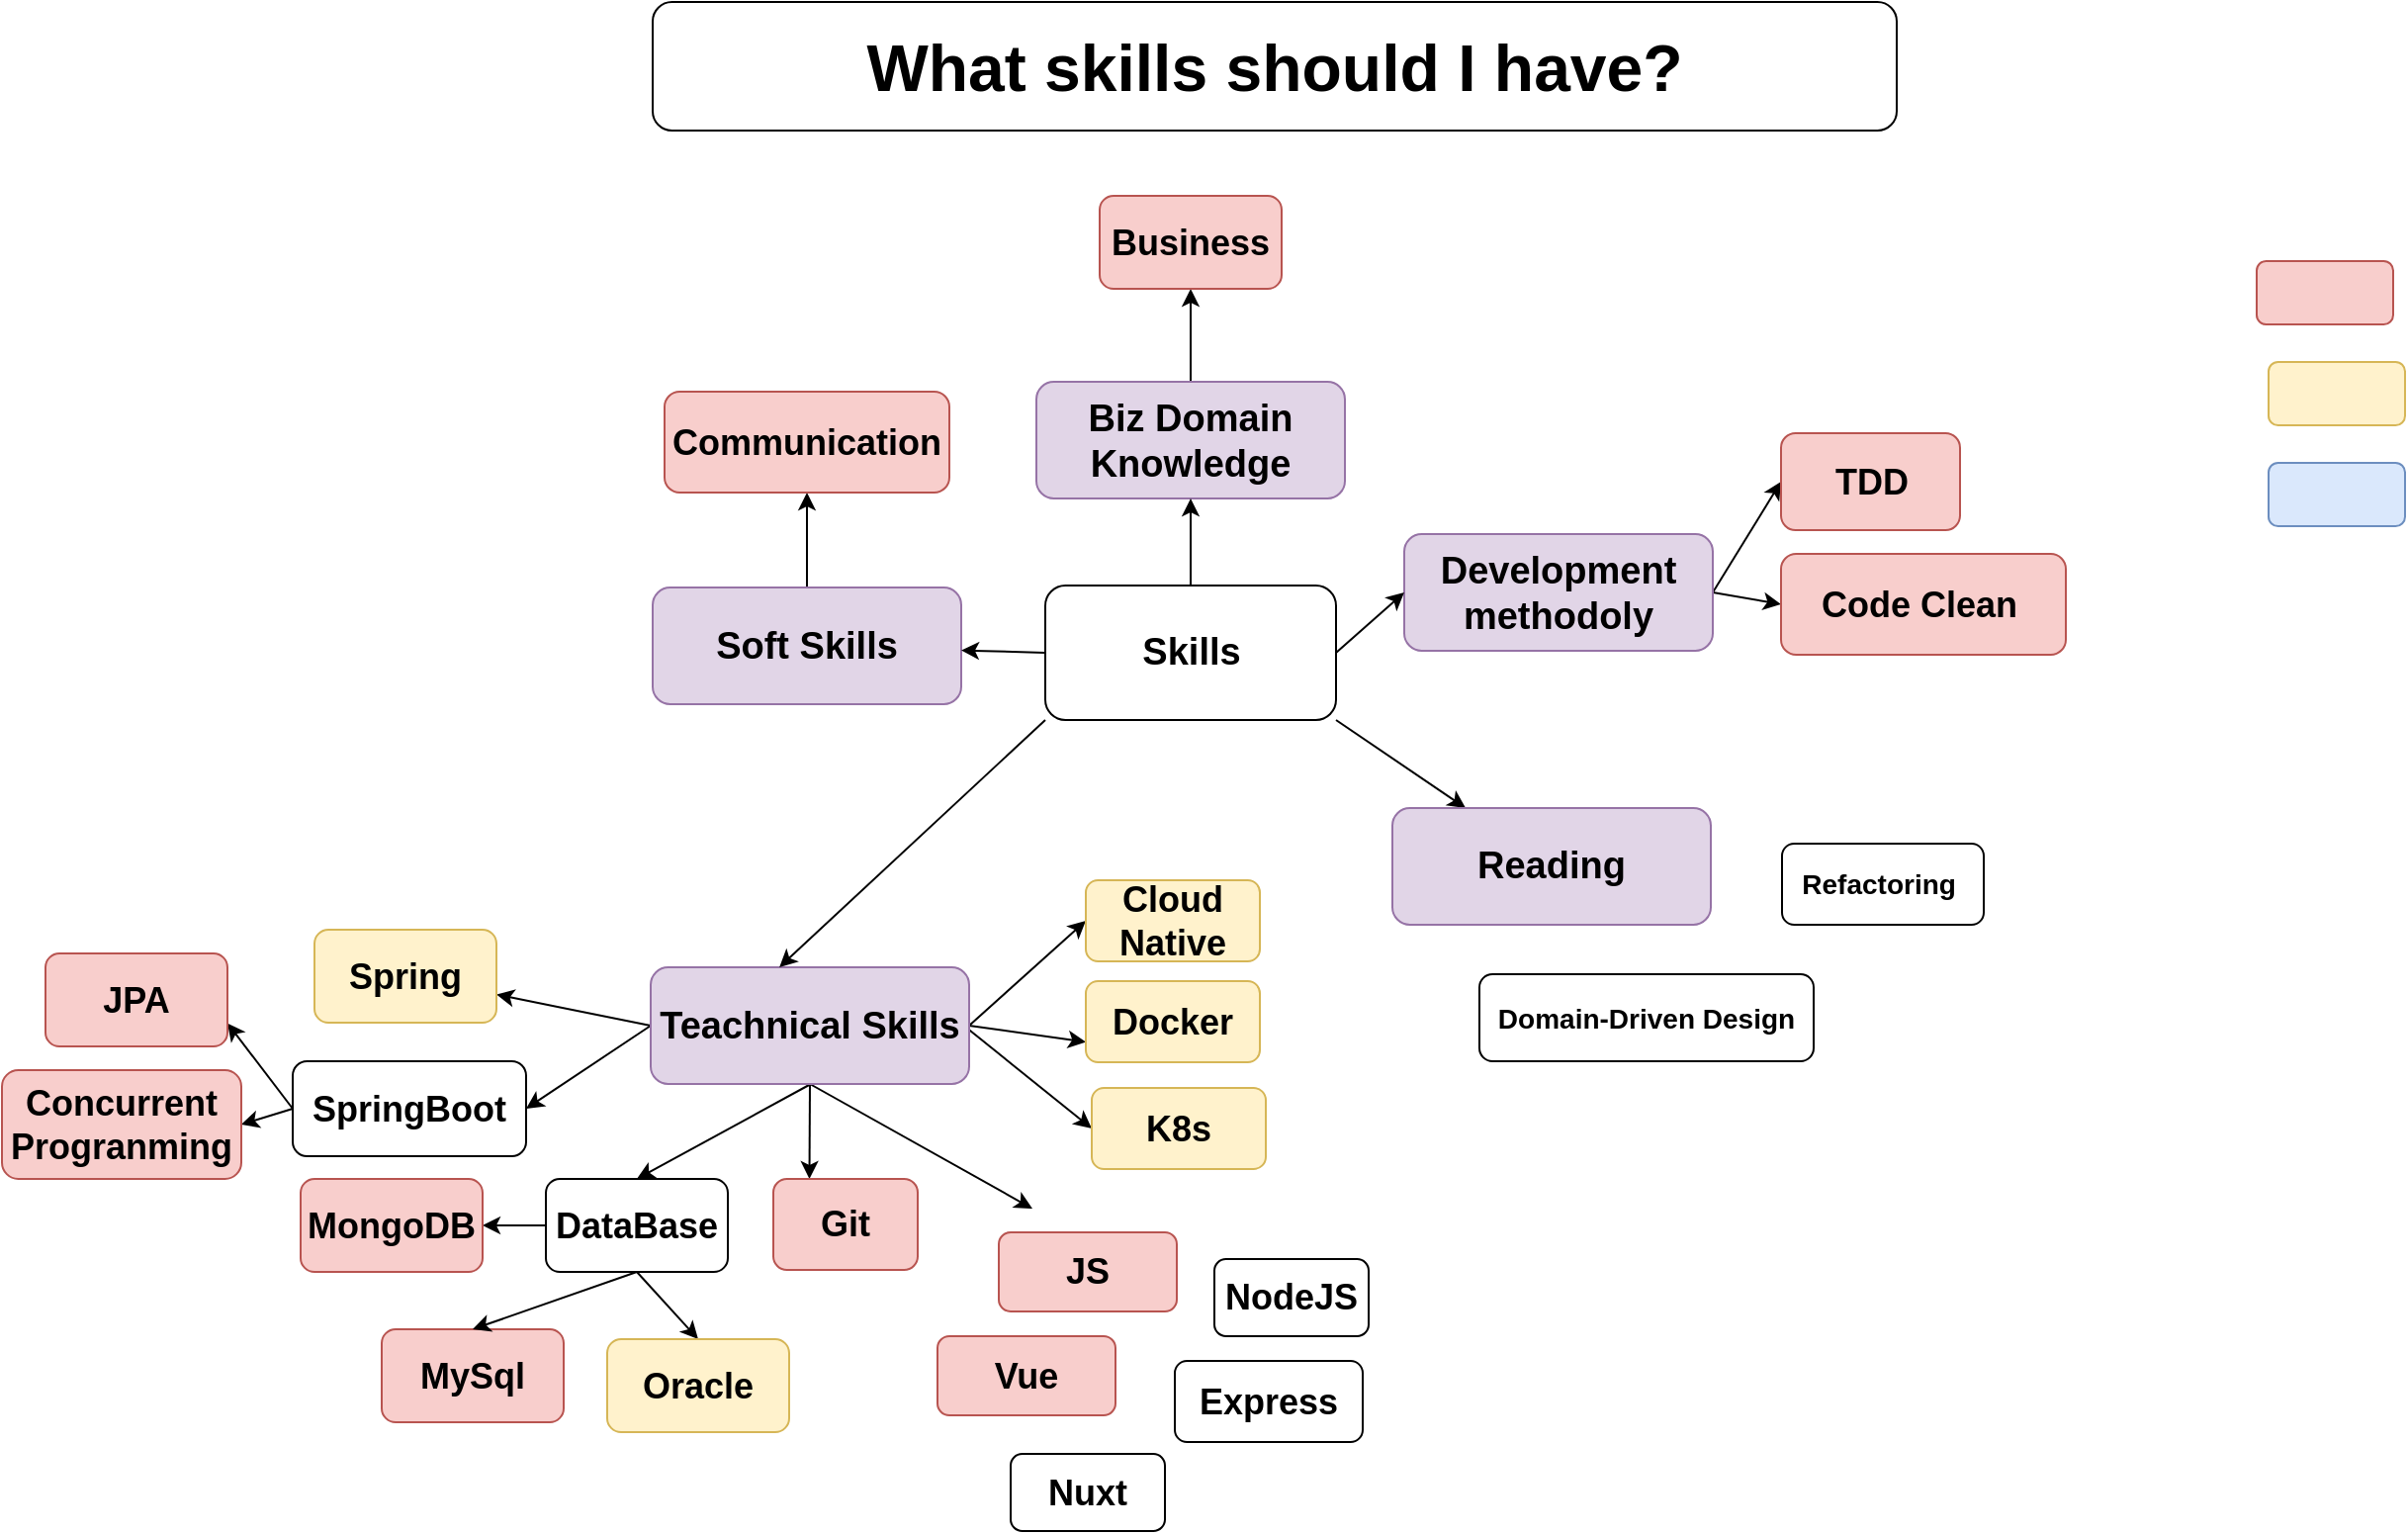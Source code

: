 <mxfile version="13.6.9" type="github">
  <diagram name="Page-1" id="42789a77-a242-8287-6e28-9cd8cfd52e62">
    <mxGraphModel dx="2415" dy="794" grid="0" gridSize="10" guides="1" tooltips="1" connect="1" arrows="1" fold="1" page="1" pageScale="1" pageWidth="1100" pageHeight="850" background="#ffffff" math="0" shadow="0">
      <root>
        <mxCell id="0" />
        <mxCell id="1" parent="0" />
        <mxCell id="KojL5QUjvXXTMYMfU4Bd-1" value="&lt;font size=&quot;1&quot;&gt;&lt;b style=&quot;font-size: 33px&quot;&gt;What skills should I have?&lt;/b&gt;&lt;/font&gt;" style="rounded=1;whiteSpace=wrap;html=1;" parent="1" vertex="1">
          <mxGeometry x="164" y="25" width="629" height="65" as="geometry" />
        </mxCell>
        <mxCell id="KojL5QUjvXXTMYMfU4Bd-28" style="edgeStyle=orthogonalEdgeStyle;rounded=0;orthogonalLoop=1;jettySize=auto;html=1;exitX=0.5;exitY=0;exitDx=0;exitDy=0;" parent="1" source="KojL5QUjvXXTMYMfU4Bd-2" target="KojL5QUjvXXTMYMfU4Bd-3" edge="1">
          <mxGeometry relative="1" as="geometry" />
        </mxCell>
        <mxCell id="KojL5QUjvXXTMYMfU4Bd-2" value="&lt;b&gt;&lt;font style=&quot;font-size: 19px&quot;&gt;Biz Domain Knowledge&lt;/font&gt;&lt;/b&gt;" style="rounded=1;whiteSpace=wrap;html=1;fillColor=#e1d5e7;strokeColor=#9673a6;" parent="1" vertex="1">
          <mxGeometry x="358" y="217" width="156" height="59" as="geometry" />
        </mxCell>
        <mxCell id="KojL5QUjvXXTMYMfU4Bd-3" value="&lt;b&gt;&lt;font style=&quot;font-size: 18px&quot;&gt;Business&lt;/font&gt;&lt;/b&gt;" style="rounded=1;whiteSpace=wrap;html=1;fillColor=#f8cecc;strokeColor=#b85450;" parent="1" vertex="1">
          <mxGeometry x="390" y="123" width="92" height="47" as="geometry" />
        </mxCell>
        <mxCell id="KojL5QUjvXXTMYMfU4Bd-30" style="rounded=0;orthogonalLoop=1;jettySize=auto;html=1;exitX=0;exitY=0.5;exitDx=0;exitDy=0;" parent="1" source="KojL5QUjvXXTMYMfU4Bd-4" target="KojL5QUjvXXTMYMfU4Bd-10" edge="1">
          <mxGeometry relative="1" as="geometry" />
        </mxCell>
        <mxCell id="KojL5QUjvXXTMYMfU4Bd-31" style="edgeStyle=none;rounded=0;orthogonalLoop=1;jettySize=auto;html=1;exitX=0;exitY=0.5;exitDx=0;exitDy=0;entryX=1;entryY=0.5;entryDx=0;entryDy=0;" parent="1" source="KojL5QUjvXXTMYMfU4Bd-4" target="KojL5QUjvXXTMYMfU4Bd-11" edge="1">
          <mxGeometry relative="1" as="geometry" />
        </mxCell>
        <mxCell id="KojL5QUjvXXTMYMfU4Bd-33" style="edgeStyle=none;rounded=0;orthogonalLoop=1;jettySize=auto;html=1;entryX=0.5;entryY=0;entryDx=0;entryDy=0;" parent="1" target="KojL5QUjvXXTMYMfU4Bd-15" edge="1">
          <mxGeometry relative="1" as="geometry">
            <mxPoint x="244" y="572" as="sourcePoint" />
          </mxGeometry>
        </mxCell>
        <mxCell id="KojL5QUjvXXTMYMfU4Bd-34" style="edgeStyle=none;rounded=0;orthogonalLoop=1;jettySize=auto;html=1;exitX=0.5;exitY=1;exitDx=0;exitDy=0;entryX=0.25;entryY=0;entryDx=0;entryDy=0;" parent="1" source="KojL5QUjvXXTMYMfU4Bd-4" target="KojL5QUjvXXTMYMfU4Bd-20" edge="1">
          <mxGeometry relative="1" as="geometry" />
        </mxCell>
        <mxCell id="KojL5QUjvXXTMYMfU4Bd-35" style="edgeStyle=none;rounded=0;orthogonalLoop=1;jettySize=auto;html=1;exitX=0.5;exitY=1;exitDx=0;exitDy=0;" parent="1" source="KojL5QUjvXXTMYMfU4Bd-4" edge="1">
          <mxGeometry relative="1" as="geometry">
            <mxPoint x="356" y="635" as="targetPoint" />
          </mxGeometry>
        </mxCell>
        <mxCell id="KojL5QUjvXXTMYMfU4Bd-36" style="edgeStyle=none;rounded=0;orthogonalLoop=1;jettySize=auto;html=1;entryX=0;entryY=0.5;entryDx=0;entryDy=0;" parent="1" target="KojL5QUjvXXTMYMfU4Bd-21" edge="1">
          <mxGeometry relative="1" as="geometry">
            <mxPoint x="322" y="543" as="sourcePoint" />
          </mxGeometry>
        </mxCell>
        <mxCell id="KojL5QUjvXXTMYMfU4Bd-37" style="edgeStyle=none;rounded=0;orthogonalLoop=1;jettySize=auto;html=1;exitX=1;exitY=0.5;exitDx=0;exitDy=0;entryX=0;entryY=0.75;entryDx=0;entryDy=0;" parent="1" source="KojL5QUjvXXTMYMfU4Bd-4" target="KojL5QUjvXXTMYMfU4Bd-24" edge="1">
          <mxGeometry relative="1" as="geometry" />
        </mxCell>
        <mxCell id="KojL5QUjvXXTMYMfU4Bd-38" style="edgeStyle=none;rounded=0;orthogonalLoop=1;jettySize=auto;html=1;exitX=1;exitY=0.5;exitDx=0;exitDy=0;entryX=0;entryY=0.5;entryDx=0;entryDy=0;" parent="1" source="KojL5QUjvXXTMYMfU4Bd-4" target="KojL5QUjvXXTMYMfU4Bd-22" edge="1">
          <mxGeometry relative="1" as="geometry" />
        </mxCell>
        <mxCell id="KojL5QUjvXXTMYMfU4Bd-4" value="&lt;b&gt;&lt;font style=&quot;font-size: 19px&quot;&gt;Teachnical Skills&lt;/font&gt;&lt;/b&gt;" style="rounded=1;whiteSpace=wrap;html=1;fillColor=#e1d5e7;strokeColor=#9673a6;" parent="1" vertex="1">
          <mxGeometry x="163" y="513" width="161" height="59" as="geometry" />
        </mxCell>
        <mxCell id="KojL5QUjvXXTMYMfU4Bd-29" style="edgeStyle=orthogonalEdgeStyle;rounded=0;orthogonalLoop=1;jettySize=auto;html=1;exitX=0.5;exitY=0;exitDx=0;exitDy=0;entryX=0.5;entryY=1;entryDx=0;entryDy=0;" parent="1" source="KojL5QUjvXXTMYMfU4Bd-5" target="KojL5QUjvXXTMYMfU4Bd-7" edge="1">
          <mxGeometry relative="1" as="geometry" />
        </mxCell>
        <mxCell id="KojL5QUjvXXTMYMfU4Bd-5" value="&lt;b&gt;&lt;font style=&quot;font-size: 19px&quot;&gt;Soft Skills&lt;/font&gt;&lt;/b&gt;" style="rounded=1;whiteSpace=wrap;html=1;fillColor=#e1d5e7;strokeColor=#9673a6;" parent="1" vertex="1">
          <mxGeometry x="164" y="321" width="156" height="59" as="geometry" />
        </mxCell>
        <mxCell id="KojL5QUjvXXTMYMfU4Bd-43" style="edgeStyle=none;rounded=0;orthogonalLoop=1;jettySize=auto;html=1;exitX=1;exitY=0.5;exitDx=0;exitDy=0;entryX=0;entryY=0.5;entryDx=0;entryDy=0;" parent="1" source="KojL5QUjvXXTMYMfU4Bd-6" target="KojL5QUjvXXTMYMfU4Bd-9" edge="1">
          <mxGeometry relative="1" as="geometry" />
        </mxCell>
        <mxCell id="KojL5QUjvXXTMYMfU4Bd-44" style="edgeStyle=none;rounded=0;orthogonalLoop=1;jettySize=auto;html=1;exitX=1;exitY=0.5;exitDx=0;exitDy=0;entryX=0;entryY=0.5;entryDx=0;entryDy=0;" parent="1" source="KojL5QUjvXXTMYMfU4Bd-6" target="KojL5QUjvXXTMYMfU4Bd-8" edge="1">
          <mxGeometry relative="1" as="geometry" />
        </mxCell>
        <mxCell id="KojL5QUjvXXTMYMfU4Bd-6" value="&lt;b&gt;&lt;font style=&quot;font-size: 19px&quot;&gt;Development methodoly&lt;/font&gt;&lt;/b&gt;" style="rounded=1;whiteSpace=wrap;html=1;fillColor=#e1d5e7;strokeColor=#9673a6;" parent="1" vertex="1">
          <mxGeometry x="544" y="294" width="156" height="59" as="geometry" />
        </mxCell>
        <mxCell id="KojL5QUjvXXTMYMfU4Bd-7" value="&lt;b&gt;&lt;font style=&quot;font-size: 18px&quot;&gt;Communication&lt;/font&gt;&lt;/b&gt;" style="rounded=1;whiteSpace=wrap;html=1;fillColor=#f8cecc;strokeColor=#b85450;" parent="1" vertex="1">
          <mxGeometry x="170" y="222" width="144" height="51" as="geometry" />
        </mxCell>
        <mxCell id="KojL5QUjvXXTMYMfU4Bd-8" value="&lt;b&gt;&lt;font style=&quot;font-size: 18px&quot;&gt;Code Clean&amp;nbsp;&lt;/font&gt;&lt;/b&gt;" style="rounded=1;whiteSpace=wrap;html=1;fillColor=#f8cecc;strokeColor=#b85450;" parent="1" vertex="1">
          <mxGeometry x="734.5" y="304" width="144" height="51" as="geometry" />
        </mxCell>
        <mxCell id="KojL5QUjvXXTMYMfU4Bd-9" value="&lt;b&gt;&lt;font style=&quot;font-size: 18px&quot;&gt;TDD&lt;/font&gt;&lt;/b&gt;" style="rounded=1;whiteSpace=wrap;html=1;fillColor=#f8cecc;strokeColor=#b85450;" parent="1" vertex="1">
          <mxGeometry x="734.5" y="243" width="90.5" height="49" as="geometry" />
        </mxCell>
        <mxCell id="KojL5QUjvXXTMYMfU4Bd-10" value="&lt;b&gt;&lt;font style=&quot;font-size: 18px&quot;&gt;Spring&lt;/font&gt;&lt;/b&gt;" style="rounded=1;whiteSpace=wrap;html=1;fillColor=#fff2cc;strokeColor=#d6b656;" parent="1" vertex="1">
          <mxGeometry x="-7" y="494" width="92" height="47" as="geometry" />
        </mxCell>
        <mxCell id="KojL5QUjvXXTMYMfU4Bd-42" style="edgeStyle=none;rounded=0;orthogonalLoop=1;jettySize=auto;html=1;exitX=0;exitY=0.5;exitDx=0;exitDy=0;entryX=1;entryY=0.75;entryDx=0;entryDy=0;" parent="1" source="KojL5QUjvXXTMYMfU4Bd-11" target="KojL5QUjvXXTMYMfU4Bd-19" edge="1">
          <mxGeometry relative="1" as="geometry" />
        </mxCell>
        <mxCell id="KojL5QUjvXXTMYMfU4Bd-53" style="edgeStyle=none;rounded=0;orthogonalLoop=1;jettySize=auto;html=1;exitX=0;exitY=0.5;exitDx=0;exitDy=0;entryX=1;entryY=0.5;entryDx=0;entryDy=0;" parent="1" source="KojL5QUjvXXTMYMfU4Bd-11" target="KojL5QUjvXXTMYMfU4Bd-52" edge="1">
          <mxGeometry relative="1" as="geometry" />
        </mxCell>
        <mxCell id="KojL5QUjvXXTMYMfU4Bd-11" value="&lt;b&gt;&lt;font style=&quot;font-size: 18px&quot;&gt;SpringBoot&lt;/font&gt;&lt;/b&gt;" style="rounded=1;whiteSpace=wrap;html=1;" parent="1" vertex="1">
          <mxGeometry x="-18" y="560.5" width="118" height="48" as="geometry" />
        </mxCell>
        <mxCell id="KojL5QUjvXXTMYMfU4Bd-13" value="&lt;b&gt;&lt;font style=&quot;font-size: 18px&quot;&gt;Vue&lt;/font&gt;&lt;/b&gt;" style="rounded=1;whiteSpace=wrap;html=1;fillColor=#f8cecc;strokeColor=#b85450;" parent="1" vertex="1">
          <mxGeometry x="308" y="699.5" width="90" height="40" as="geometry" />
        </mxCell>
        <mxCell id="KojL5QUjvXXTMYMfU4Bd-14" value="&lt;b&gt;&lt;font style=&quot;font-size: 18px&quot;&gt;MySql&lt;/font&gt;&lt;/b&gt;" style="rounded=1;whiteSpace=wrap;html=1;fillColor=#f8cecc;strokeColor=#b85450;" parent="1" vertex="1">
          <mxGeometry x="27" y="696" width="92" height="47" as="geometry" />
        </mxCell>
        <mxCell id="KojL5QUjvXXTMYMfU4Bd-39" style="edgeStyle=none;rounded=0;orthogonalLoop=1;jettySize=auto;html=1;exitX=0;exitY=0.5;exitDx=0;exitDy=0;" parent="1" source="KojL5QUjvXXTMYMfU4Bd-15" target="KojL5QUjvXXTMYMfU4Bd-16" edge="1">
          <mxGeometry relative="1" as="geometry" />
        </mxCell>
        <mxCell id="KojL5QUjvXXTMYMfU4Bd-40" style="edgeStyle=none;rounded=0;orthogonalLoop=1;jettySize=auto;html=1;exitX=0.5;exitY=1;exitDx=0;exitDy=0;entryX=0.5;entryY=0;entryDx=0;entryDy=0;" parent="1" source="KojL5QUjvXXTMYMfU4Bd-15" target="KojL5QUjvXXTMYMfU4Bd-14" edge="1">
          <mxGeometry relative="1" as="geometry" />
        </mxCell>
        <mxCell id="KojL5QUjvXXTMYMfU4Bd-41" style="edgeStyle=none;rounded=0;orthogonalLoop=1;jettySize=auto;html=1;exitX=0.5;exitY=1;exitDx=0;exitDy=0;entryX=0.5;entryY=0;entryDx=0;entryDy=0;" parent="1" source="KojL5QUjvXXTMYMfU4Bd-15" target="KojL5QUjvXXTMYMfU4Bd-18" edge="1">
          <mxGeometry relative="1" as="geometry" />
        </mxCell>
        <mxCell id="KojL5QUjvXXTMYMfU4Bd-15" value="&lt;b&gt;&lt;font style=&quot;font-size: 18px&quot;&gt;DataBase&lt;/font&gt;&lt;/b&gt;" style="rounded=1;whiteSpace=wrap;html=1;" parent="1" vertex="1">
          <mxGeometry x="110" y="620" width="92" height="47" as="geometry" />
        </mxCell>
        <mxCell id="KojL5QUjvXXTMYMfU4Bd-16" value="&lt;b&gt;&lt;font style=&quot;font-size: 18px&quot;&gt;MongoDB&lt;/font&gt;&lt;/b&gt;" style="rounded=1;whiteSpace=wrap;html=1;fillColor=#f8cecc;strokeColor=#b85450;" parent="1" vertex="1">
          <mxGeometry x="-14" y="620" width="92" height="47" as="geometry" />
        </mxCell>
        <mxCell id="KojL5QUjvXXTMYMfU4Bd-18" value="&lt;b&gt;&lt;font style=&quot;font-size: 18px&quot;&gt;Oracle&lt;/font&gt;&lt;/b&gt;" style="rounded=1;whiteSpace=wrap;html=1;fillColor=#fff2cc;strokeColor=#d6b656;" parent="1" vertex="1">
          <mxGeometry x="141" y="701" width="92" height="47" as="geometry" />
        </mxCell>
        <mxCell id="KojL5QUjvXXTMYMfU4Bd-19" value="&lt;span style=&quot;font-size: 18px&quot;&gt;&lt;b&gt;JPA&lt;/b&gt;&lt;/span&gt;" style="rounded=1;whiteSpace=wrap;html=1;fillColor=#f8cecc;strokeColor=#b85450;" parent="1" vertex="1">
          <mxGeometry x="-143" y="506" width="92" height="47" as="geometry" />
        </mxCell>
        <mxCell id="KojL5QUjvXXTMYMfU4Bd-20" value="&lt;b&gt;&lt;font style=&quot;font-size: 18px&quot;&gt;Git&lt;/font&gt;&lt;/b&gt;" style="rounded=1;whiteSpace=wrap;html=1;fillColor=#f8cecc;strokeColor=#b85450;" parent="1" vertex="1">
          <mxGeometry x="225" y="620" width="73" height="46" as="geometry" />
        </mxCell>
        <mxCell id="KojL5QUjvXXTMYMfU4Bd-21" value="&lt;b&gt;&lt;font style=&quot;font-size: 18px&quot;&gt;K8s&lt;/font&gt;&lt;/b&gt;" style="rounded=1;whiteSpace=wrap;html=1;fillColor=#fff2cc;strokeColor=#d6b656;" parent="1" vertex="1">
          <mxGeometry x="386" y="574" width="88" height="41" as="geometry" />
        </mxCell>
        <mxCell id="KojL5QUjvXXTMYMfU4Bd-22" value="&lt;b&gt;&lt;font style=&quot;font-size: 18px&quot;&gt;Cloud Native&lt;/font&gt;&lt;/b&gt;" style="rounded=1;whiteSpace=wrap;html=1;fillColor=#fff2cc;strokeColor=#d6b656;" parent="1" vertex="1">
          <mxGeometry x="383" y="469" width="88" height="41" as="geometry" />
        </mxCell>
        <mxCell id="KojL5QUjvXXTMYMfU4Bd-24" value="&lt;b&gt;&lt;font style=&quot;font-size: 18px&quot;&gt;Docker&lt;/font&gt;&lt;/b&gt;" style="rounded=1;whiteSpace=wrap;html=1;fillColor=#fff2cc;strokeColor=#d6b656;" parent="1" vertex="1">
          <mxGeometry x="383" y="520" width="88" height="41" as="geometry" />
        </mxCell>
        <mxCell id="KojL5QUjvXXTMYMfU4Bd-25" value="" style="rounded=1;whiteSpace=wrap;html=1;fillColor=#f8cecc;strokeColor=#b85450;" parent="1" vertex="1">
          <mxGeometry x="975" y="156" width="69" height="32" as="geometry" />
        </mxCell>
        <mxCell id="KojL5QUjvXXTMYMfU4Bd-26" value="" style="rounded=1;whiteSpace=wrap;html=1;fillColor=#fff2cc;strokeColor=#d6b656;" parent="1" vertex="1">
          <mxGeometry x="981" y="207" width="69" height="32" as="geometry" />
        </mxCell>
        <mxCell id="KojL5QUjvXXTMYMfU4Bd-27" value="" style="rounded=1;whiteSpace=wrap;html=1;fillColor=#dae8fc;strokeColor=#6c8ebf;" parent="1" vertex="1">
          <mxGeometry x="981" y="258" width="69" height="32" as="geometry" />
        </mxCell>
        <mxCell id="KojL5QUjvXXTMYMfU4Bd-47" style="edgeStyle=none;rounded=0;orthogonalLoop=1;jettySize=auto;html=1;exitX=0.5;exitY=0;exitDx=0;exitDy=0;entryX=0.5;entryY=1;entryDx=0;entryDy=0;" parent="1" source="KojL5QUjvXXTMYMfU4Bd-46" target="KojL5QUjvXXTMYMfU4Bd-2" edge="1">
          <mxGeometry relative="1" as="geometry" />
        </mxCell>
        <mxCell id="KojL5QUjvXXTMYMfU4Bd-48" style="edgeStyle=none;rounded=0;orthogonalLoop=1;jettySize=auto;html=1;exitX=1;exitY=0.5;exitDx=0;exitDy=0;entryX=0;entryY=0.5;entryDx=0;entryDy=0;" parent="1" source="KojL5QUjvXXTMYMfU4Bd-46" target="KojL5QUjvXXTMYMfU4Bd-6" edge="1">
          <mxGeometry relative="1" as="geometry" />
        </mxCell>
        <mxCell id="KojL5QUjvXXTMYMfU4Bd-49" style="edgeStyle=none;rounded=0;orthogonalLoop=1;jettySize=auto;html=1;exitX=0;exitY=1;exitDx=0;exitDy=0;entryX=0.404;entryY=0;entryDx=0;entryDy=0;entryPerimeter=0;" parent="1" source="KojL5QUjvXXTMYMfU4Bd-46" target="KojL5QUjvXXTMYMfU4Bd-4" edge="1">
          <mxGeometry relative="1" as="geometry">
            <mxPoint x="315.25" y="420" as="sourcePoint" />
          </mxGeometry>
        </mxCell>
        <mxCell id="KojL5QUjvXXTMYMfU4Bd-50" style="edgeStyle=none;rounded=0;orthogonalLoop=1;jettySize=auto;html=1;exitX=0;exitY=0.5;exitDx=0;exitDy=0;" parent="1" source="KojL5QUjvXXTMYMfU4Bd-46" target="KojL5QUjvXXTMYMfU4Bd-5" edge="1">
          <mxGeometry relative="1" as="geometry" />
        </mxCell>
        <mxCell id="-wWOCse9L37XHivgqxNx-4" style="rounded=0;orthogonalLoop=1;jettySize=auto;html=1;exitX=1;exitY=1;exitDx=0;exitDy=0;" edge="1" parent="1" source="KojL5QUjvXXTMYMfU4Bd-46" target="-wWOCse9L37XHivgqxNx-3">
          <mxGeometry relative="1" as="geometry" />
        </mxCell>
        <mxCell id="KojL5QUjvXXTMYMfU4Bd-46" value="&lt;b&gt;&lt;font style=&quot;font-size: 19px&quot;&gt;Skills&lt;/font&gt;&lt;/b&gt;" style="rounded=1;whiteSpace=wrap;html=1;" parent="1" vertex="1">
          <mxGeometry x="362.5" y="320" width="147" height="68" as="geometry" />
        </mxCell>
        <mxCell id="KojL5QUjvXXTMYMfU4Bd-52" value="&lt;span style=&quot;font-size: 18px&quot;&gt;&lt;b&gt;Concurrent Progranming&lt;/b&gt;&lt;/span&gt;" style="rounded=1;whiteSpace=wrap;html=1;fillColor=#f8cecc;strokeColor=#b85450;" parent="1" vertex="1">
          <mxGeometry x="-165" y="565" width="121" height="55" as="geometry" />
        </mxCell>
        <mxCell id="-wWOCse9L37XHivgqxNx-1" style="edgeStyle=orthogonalEdgeStyle;rounded=0;orthogonalLoop=1;jettySize=auto;html=1;exitX=0.5;exitY=1;exitDx=0;exitDy=0;" edge="1" parent="1" source="KojL5QUjvXXTMYMfU4Bd-4" target="KojL5QUjvXXTMYMfU4Bd-4">
          <mxGeometry relative="1" as="geometry" />
        </mxCell>
        <mxCell id="-wWOCse9L37XHivgqxNx-2" style="edgeStyle=orthogonalEdgeStyle;rounded=0;orthogonalLoop=1;jettySize=auto;html=1;exitX=0.5;exitY=1;exitDx=0;exitDy=0;" edge="1" parent="1">
          <mxGeometry relative="1" as="geometry">
            <mxPoint x="253.5" y="582" as="sourcePoint" />
            <mxPoint x="253.5" y="582" as="targetPoint" />
          </mxGeometry>
        </mxCell>
        <mxCell id="-wWOCse9L37XHivgqxNx-3" value="&lt;b&gt;&lt;font style=&quot;font-size: 19px&quot;&gt;Reading&lt;/font&gt;&lt;/b&gt;" style="rounded=1;whiteSpace=wrap;html=1;fillColor=#e1d5e7;strokeColor=#9673a6;" vertex="1" parent="1">
          <mxGeometry x="538" y="432.5" width="161" height="59" as="geometry" />
        </mxCell>
        <mxCell id="-wWOCse9L37XHivgqxNx-5" value="&lt;div style=&quot;box-sizing: border-box ; font-family: &amp;#34;segoe ui&amp;#34; , , &amp;#34;apple color emoji&amp;#34; , &amp;#34;segoe ui emoji&amp;#34; , sans-serif ; font-size: 14px ; text-align: left&quot;&gt;&lt;b&gt;Domain-Driven Design&lt;/b&gt;&lt;/div&gt;" style="rounded=1;whiteSpace=wrap;html=1;" vertex="1" parent="1">
          <mxGeometry x="582" y="516.5" width="169" height="44" as="geometry" />
        </mxCell>
        <mxCell id="-wWOCse9L37XHivgqxNx-6" value="&lt;div style=&quot;box-sizing: border-box ; font-family: &amp;#34;segoe ui&amp;#34; , , &amp;#34;apple color emoji&amp;#34; , &amp;#34;segoe ui emoji&amp;#34; , sans-serif ; font-size: 14px ; text-align: left&quot;&gt;&lt;b&gt;Refactoring&amp;nbsp;&lt;/b&gt;&lt;/div&gt;" style="rounded=1;whiteSpace=wrap;html=1;" vertex="1" parent="1">
          <mxGeometry x="735" y="450.5" width="102" height="41" as="geometry" />
        </mxCell>
        <mxCell id="-wWOCse9L37XHivgqxNx-7" value="&lt;font style=&quot;font-size: 18px&quot;&gt;&lt;b&gt;NodeJS&lt;/b&gt;&lt;/font&gt;" style="rounded=1;whiteSpace=wrap;html=1;" vertex="1" parent="1">
          <mxGeometry x="448" y="660.5" width="78" height="39" as="geometry" />
        </mxCell>
        <mxCell id="-wWOCse9L37XHivgqxNx-8" value="&lt;b&gt;&lt;font style=&quot;font-size: 18px&quot;&gt;Nuxt&lt;/font&gt;&lt;/b&gt;" style="rounded=1;whiteSpace=wrap;html=1;" vertex="1" parent="1">
          <mxGeometry x="345" y="759" width="78" height="39" as="geometry" />
        </mxCell>
        <mxCell id="-wWOCse9L37XHivgqxNx-9" value="&lt;font style=&quot;font-size: 18px&quot;&gt;&lt;b&gt;Express&lt;/b&gt;&lt;/font&gt;" style="rounded=1;whiteSpace=wrap;html=1;" vertex="1" parent="1">
          <mxGeometry x="428" y="712" width="95" height="41" as="geometry" />
        </mxCell>
        <mxCell id="-wWOCse9L37XHivgqxNx-10" style="edgeStyle=none;rounded=0;orthogonalLoop=1;jettySize=auto;html=1;exitX=0.25;exitY=1;exitDx=0;exitDy=0;" edge="1" parent="1" source="-wWOCse9L37XHivgqxNx-9" target="-wWOCse9L37XHivgqxNx-9">
          <mxGeometry relative="1" as="geometry" />
        </mxCell>
        <mxCell id="-wWOCse9L37XHivgqxNx-11" value="&lt;b&gt;&lt;font style=&quot;font-size: 18px&quot;&gt;JS&lt;/font&gt;&lt;/b&gt;" style="rounded=1;whiteSpace=wrap;html=1;fillColor=#f8cecc;strokeColor=#b85450;" vertex="1" parent="1">
          <mxGeometry x="339" y="647" width="90" height="40" as="geometry" />
        </mxCell>
      </root>
    </mxGraphModel>
  </diagram>
</mxfile>
